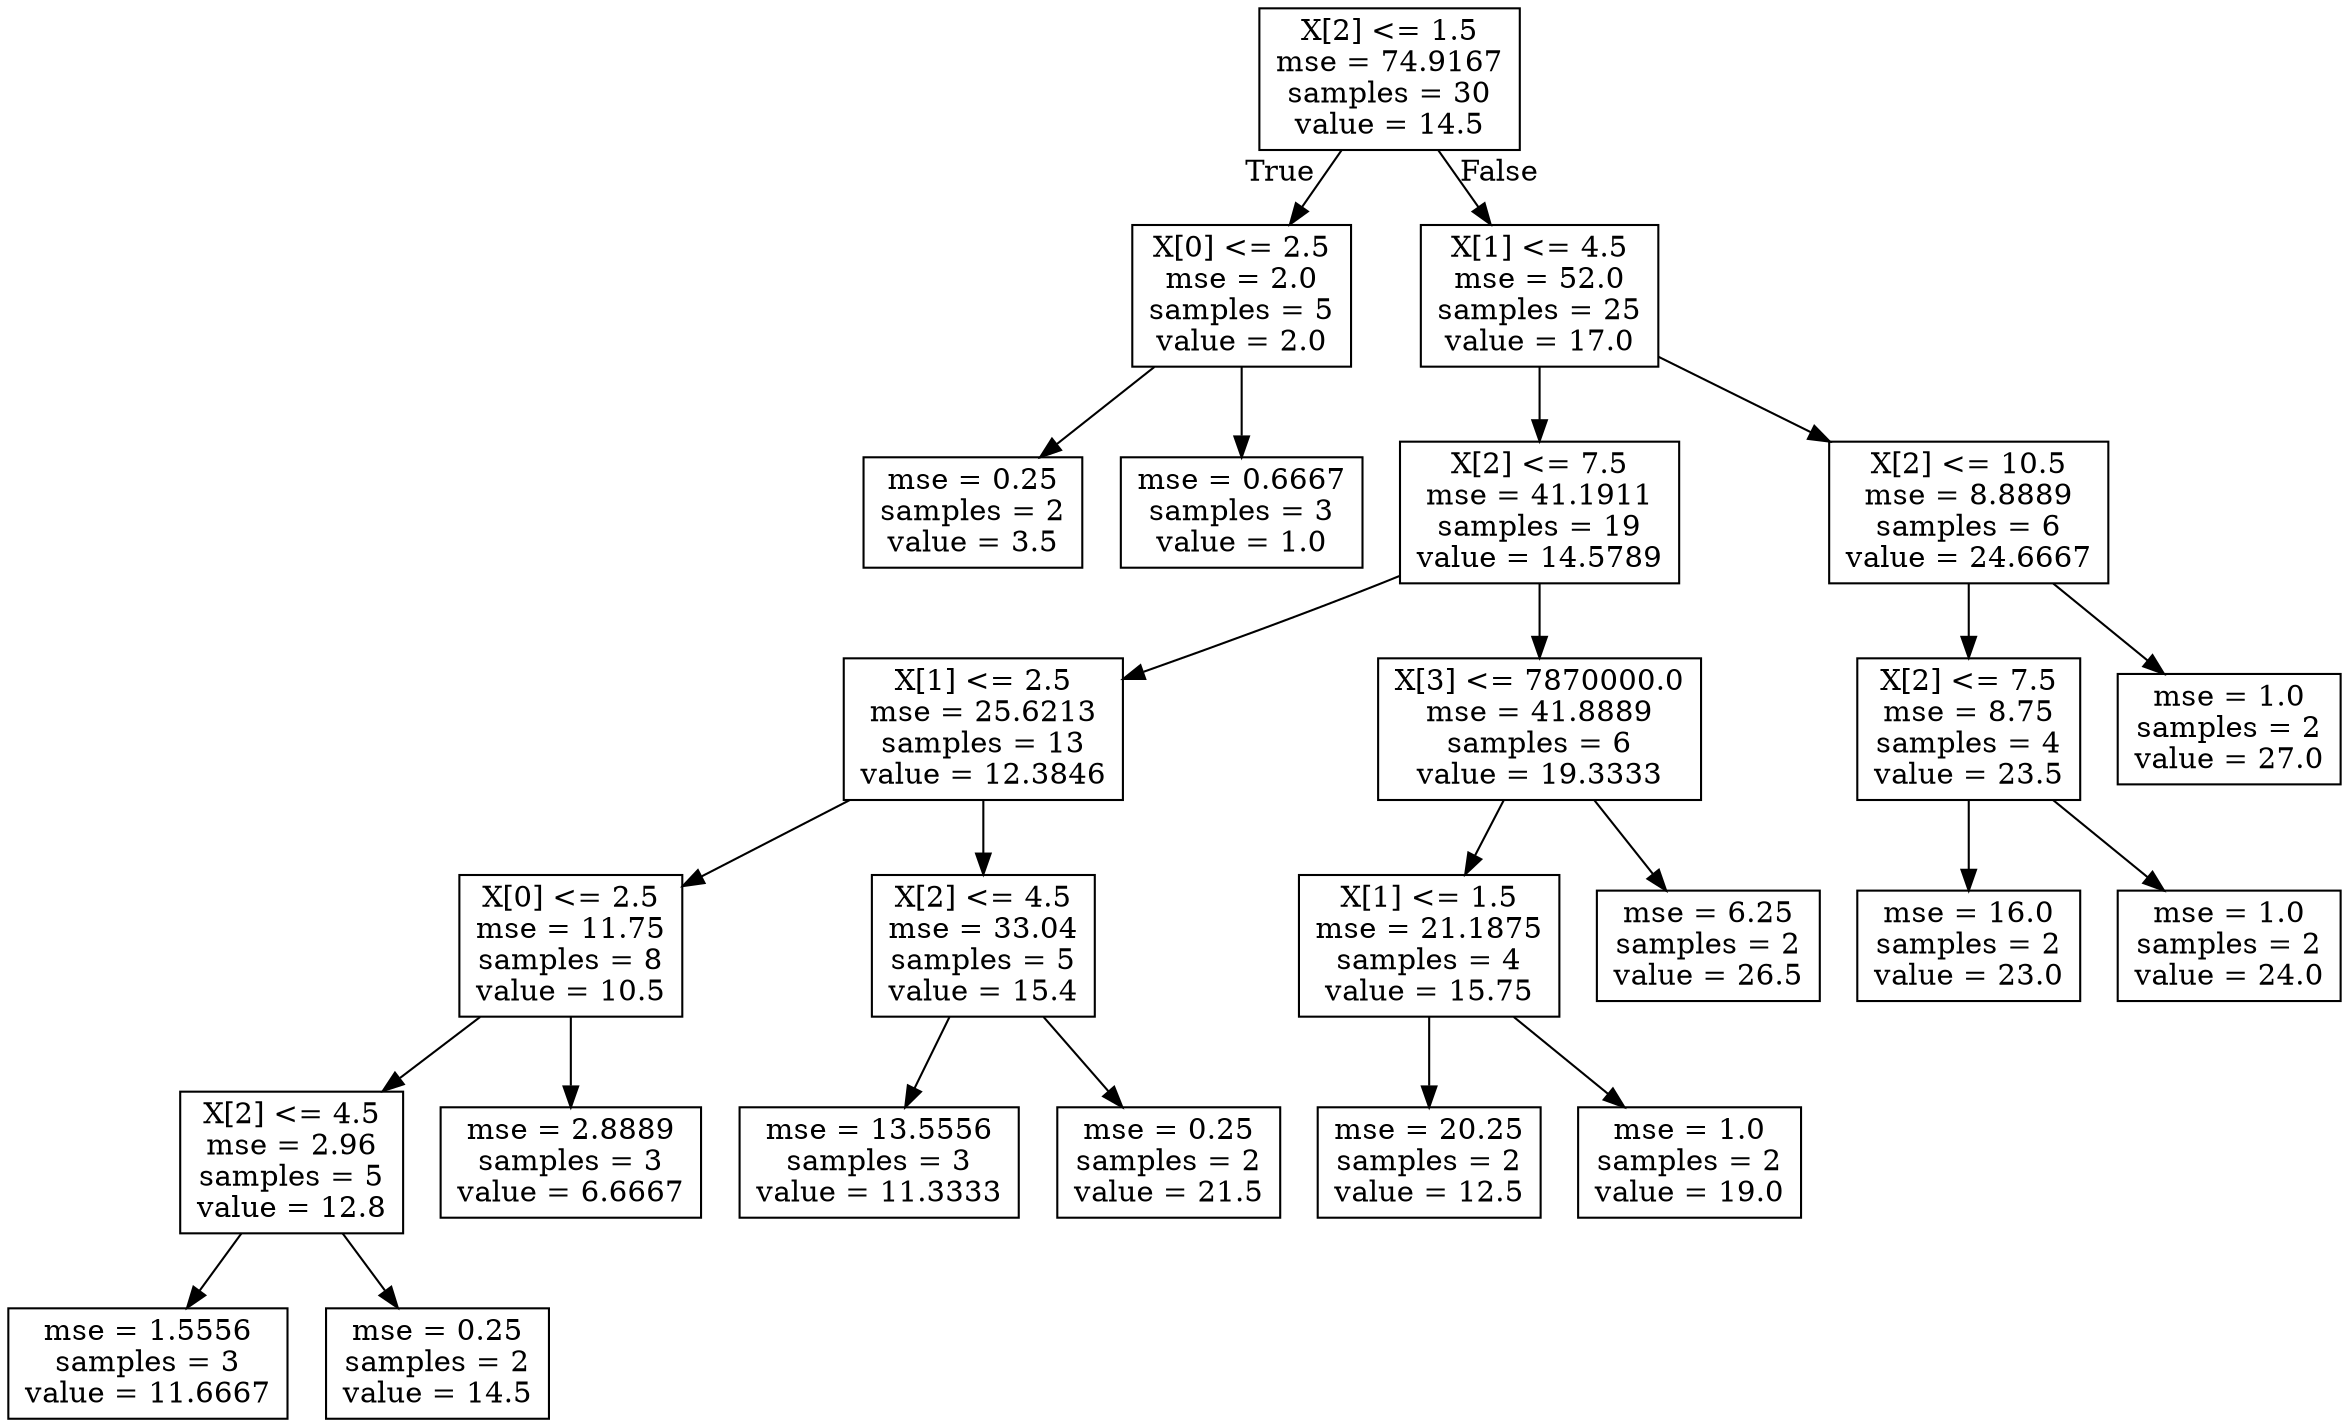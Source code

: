 digraph Tree {
node [shape=box] ;
0 [label="X[2] <= 1.5\nmse = 74.9167\nsamples = 30\nvalue = 14.5"] ;
1 [label="X[0] <= 2.5\nmse = 2.0\nsamples = 5\nvalue = 2.0"] ;
0 -> 1 [labeldistance=2.5, labelangle=45, headlabel="True"] ;
2 [label="mse = 0.25\nsamples = 2\nvalue = 3.5"] ;
1 -> 2 ;
3 [label="mse = 0.6667\nsamples = 3\nvalue = 1.0"] ;
1 -> 3 ;
4 [label="X[1] <= 4.5\nmse = 52.0\nsamples = 25\nvalue = 17.0"] ;
0 -> 4 [labeldistance=2.5, labelangle=-45, headlabel="False"] ;
5 [label="X[2] <= 7.5\nmse = 41.1911\nsamples = 19\nvalue = 14.5789"] ;
4 -> 5 ;
6 [label="X[1] <= 2.5\nmse = 25.6213\nsamples = 13\nvalue = 12.3846"] ;
5 -> 6 ;
7 [label="X[0] <= 2.5\nmse = 11.75\nsamples = 8\nvalue = 10.5"] ;
6 -> 7 ;
8 [label="X[2] <= 4.5\nmse = 2.96\nsamples = 5\nvalue = 12.8"] ;
7 -> 8 ;
9 [label="mse = 1.5556\nsamples = 3\nvalue = 11.6667"] ;
8 -> 9 ;
10 [label="mse = 0.25\nsamples = 2\nvalue = 14.5"] ;
8 -> 10 ;
11 [label="mse = 2.8889\nsamples = 3\nvalue = 6.6667"] ;
7 -> 11 ;
12 [label="X[2] <= 4.5\nmse = 33.04\nsamples = 5\nvalue = 15.4"] ;
6 -> 12 ;
13 [label="mse = 13.5556\nsamples = 3\nvalue = 11.3333"] ;
12 -> 13 ;
14 [label="mse = 0.25\nsamples = 2\nvalue = 21.5"] ;
12 -> 14 ;
15 [label="X[3] <= 7870000.0\nmse = 41.8889\nsamples = 6\nvalue = 19.3333"] ;
5 -> 15 ;
16 [label="X[1] <= 1.5\nmse = 21.1875\nsamples = 4\nvalue = 15.75"] ;
15 -> 16 ;
17 [label="mse = 20.25\nsamples = 2\nvalue = 12.5"] ;
16 -> 17 ;
18 [label="mse = 1.0\nsamples = 2\nvalue = 19.0"] ;
16 -> 18 ;
19 [label="mse = 6.25\nsamples = 2\nvalue = 26.5"] ;
15 -> 19 ;
20 [label="X[2] <= 10.5\nmse = 8.8889\nsamples = 6\nvalue = 24.6667"] ;
4 -> 20 ;
21 [label="X[2] <= 7.5\nmse = 8.75\nsamples = 4\nvalue = 23.5"] ;
20 -> 21 ;
22 [label="mse = 16.0\nsamples = 2\nvalue = 23.0"] ;
21 -> 22 ;
23 [label="mse = 1.0\nsamples = 2\nvalue = 24.0"] ;
21 -> 23 ;
24 [label="mse = 1.0\nsamples = 2\nvalue = 27.0"] ;
20 -> 24 ;
}